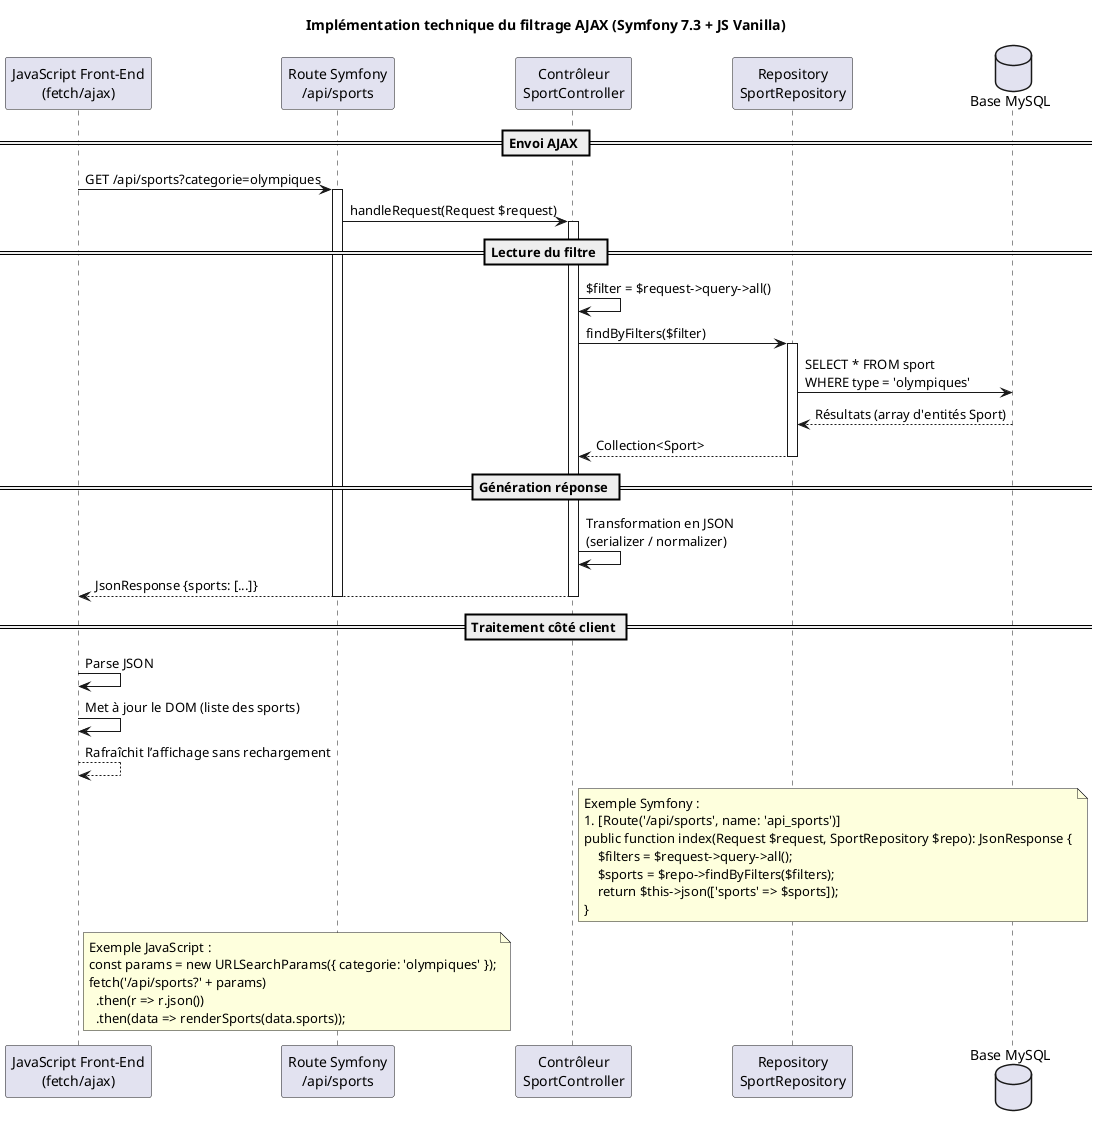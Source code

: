 @startuml
title Implémentation technique du filtrage AJAX (Symfony 7.3 + JS Vanilla)

participant "JavaScript Front-End\n(fetch/ajax)" as JS
participant "Route Symfony\n/api/sports" as Route
participant "Contrôleur\nSportController" as Controller
participant "Repository\nSportRepository" as Repo
database "Base MySQL" as DB

== Envoi AJAX ==
JS -> Route : GET /api/sports?categorie=olympiques
activate Route

Route -> Controller : handleRequest(Request $request)
activate Controller

== Lecture du filtre ==
Controller -> Controller : $filter = $request->query->all()
Controller -> Repo : findByFilters($filter)

activate Repo
Repo -> DB : SELECT * FROM sport\nWHERE type = 'olympiques'
DB --> Repo : Résultats (array d'entités Sport)
Repo --> Controller : Collection<Sport>
deactivate Repo

== Génération réponse ==
Controller -> Controller : Transformation en JSON\n(serializer / normalizer)
Controller --> JS : JsonResponse {sports: [...]}
deactivate Controller
deactivate Route

== Traitement côté client ==
JS -> JS : Parse JSON
JS -> JS : Met à jour le DOM (liste des sports)
JS --> JS : Rafraîchit l’affichage sans rechargement

note right of Controller
  Exemple Symfony :
  #[Route('/api/sports', name: 'api_sports')]
  public function index(Request $request, SportRepository $repo): JsonResponse {
      $filters = $request->query->all();
      $sports = $repo->findByFilters($filters);
      return $this->json(['sports' => $sports]);
  }
end note

note right of JS
  Exemple JavaScript :
  const params = new URLSearchParams({ categorie: 'olympiques' });
  fetch('/api/sports?' + params)
    .then(r => r.json())
    .then(data => renderSports(data.sports));
end note

@enduml
